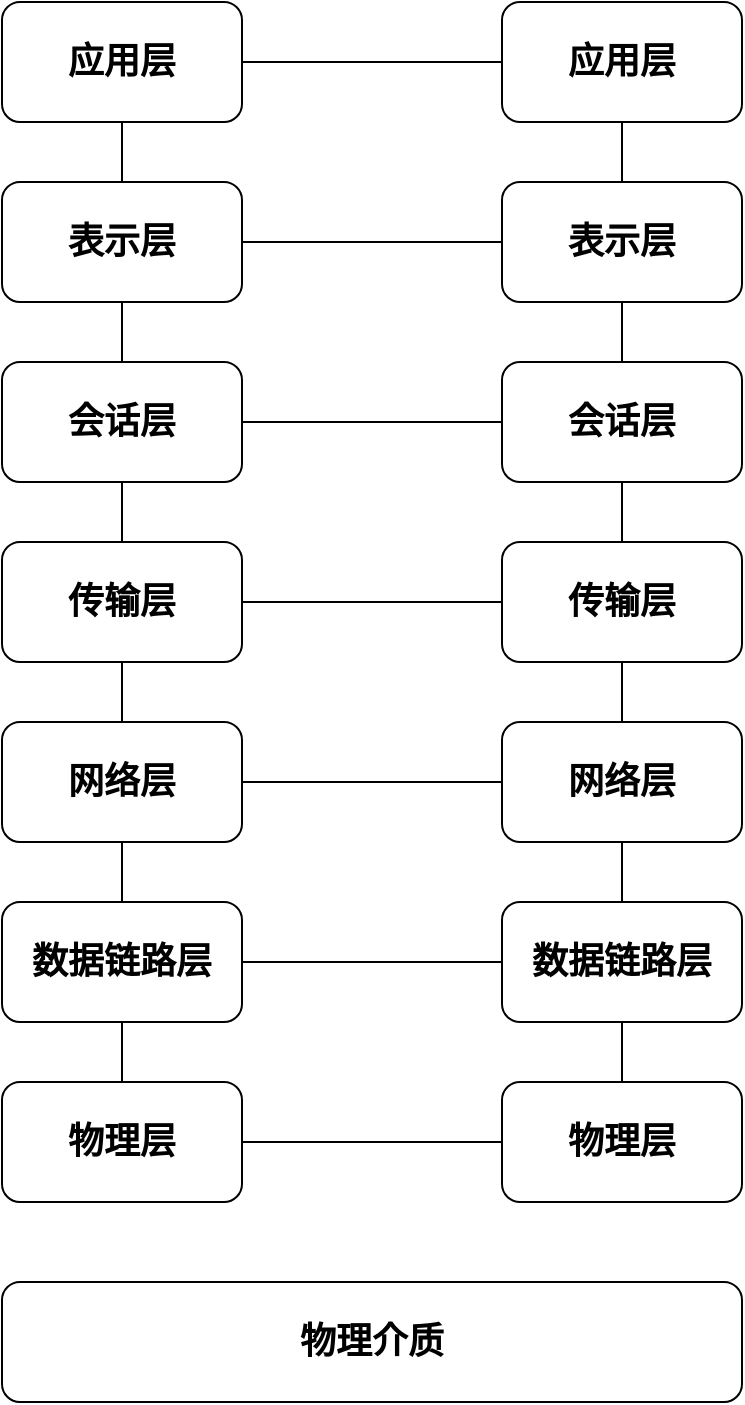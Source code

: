 <mxfile version="10.5.2" type="device"><diagram id="_y2VIIfJPsC9w4PpBg0k" name="第 1 页"><mxGraphModel dx="1058" dy="818" grid="1" gridSize="10" guides="1" tooltips="1" connect="1" arrows="1" fold="1" page="1" pageScale="1" pageWidth="827" pageHeight="1169" math="0" shadow="0"><root><mxCell id="0"/><mxCell id="1" parent="0"/><mxCell id="k1-KtxLLwBiWmwh3kWSG-17" style="rounded=0;orthogonalLoop=1;jettySize=auto;html=1;exitX=1;exitY=0.5;exitDx=0;exitDy=0;fontSize=18;endArrow=none;endFill=0;" edge="1" parent="1" source="k1-KtxLLwBiWmwh3kWSG-2" target="k1-KtxLLwBiWmwh3kWSG-10"><mxGeometry relative="1" as="geometry"/></mxCell><mxCell id="k1-KtxLLwBiWmwh3kWSG-24" style="edgeStyle=none;rounded=0;orthogonalLoop=1;jettySize=auto;html=1;exitX=0.5;exitY=1;exitDx=0;exitDy=0;entryX=0.5;entryY=0;entryDx=0;entryDy=0;endArrow=none;endFill=0;fontSize=18;" edge="1" parent="1" source="k1-KtxLLwBiWmwh3kWSG-2" target="k1-KtxLLwBiWmwh3kWSG-3"><mxGeometry relative="1" as="geometry"/></mxCell><mxCell id="k1-KtxLLwBiWmwh3kWSG-2" value="应用层" style="rounded=1;whiteSpace=wrap;html=1;fontSize=18;fontStyle=1" vertex="1" parent="1"><mxGeometry x="90" y="80" width="120" height="60" as="geometry"/></mxCell><mxCell id="k1-KtxLLwBiWmwh3kWSG-25" style="edgeStyle=none;rounded=0;orthogonalLoop=1;jettySize=auto;html=1;exitX=0.5;exitY=1;exitDx=0;exitDy=0;entryX=0.5;entryY=0;entryDx=0;entryDy=0;endArrow=none;endFill=0;fontSize=18;" edge="1" parent="1" source="k1-KtxLLwBiWmwh3kWSG-3" target="k1-KtxLLwBiWmwh3kWSG-5"><mxGeometry relative="1" as="geometry"/></mxCell><mxCell id="k1-KtxLLwBiWmwh3kWSG-32" style="edgeStyle=none;rounded=0;orthogonalLoop=1;jettySize=auto;html=1;exitX=1;exitY=0.5;exitDx=0;exitDy=0;endArrow=none;endFill=0;fontSize=18;" edge="1" parent="1" source="k1-KtxLLwBiWmwh3kWSG-3" target="k1-KtxLLwBiWmwh3kWSG-11"><mxGeometry relative="1" as="geometry"/></mxCell><mxCell id="k1-KtxLLwBiWmwh3kWSG-3" value="表示层" style="rounded=1;whiteSpace=wrap;html=1;fontSize=18;fontStyle=1" vertex="1" parent="1"><mxGeometry x="90" y="170" width="120" height="60" as="geometry"/></mxCell><mxCell id="k1-KtxLLwBiWmwh3kWSG-37" style="edgeStyle=none;rounded=0;orthogonalLoop=1;jettySize=auto;html=1;exitX=1;exitY=0.5;exitDx=0;exitDy=0;endArrow=none;endFill=0;fontSize=18;" edge="1" parent="1" source="k1-KtxLLwBiWmwh3kWSG-4" target="k1-KtxLLwBiWmwh3kWSG-12"><mxGeometry relative="1" as="geometry"/></mxCell><mxCell id="k1-KtxLLwBiWmwh3kWSG-4" value="物理层" style="rounded=1;whiteSpace=wrap;html=1;fontSize=18;fontStyle=1" vertex="1" parent="1"><mxGeometry x="90" y="620" width="120" height="60" as="geometry"/></mxCell><mxCell id="k1-KtxLLwBiWmwh3kWSG-26" style="edgeStyle=none;rounded=0;orthogonalLoop=1;jettySize=auto;html=1;exitX=0.5;exitY=1;exitDx=0;exitDy=0;entryX=0.5;entryY=0;entryDx=0;entryDy=0;endArrow=none;endFill=0;fontSize=18;" edge="1" parent="1" source="k1-KtxLLwBiWmwh3kWSG-5" target="k1-KtxLLwBiWmwh3kWSG-6"><mxGeometry relative="1" as="geometry"/></mxCell><mxCell id="k1-KtxLLwBiWmwh3kWSG-33" style="edgeStyle=none;rounded=0;orthogonalLoop=1;jettySize=auto;html=1;exitX=1;exitY=0.5;exitDx=0;exitDy=0;entryX=0;entryY=0.5;entryDx=0;entryDy=0;endArrow=none;endFill=0;fontSize=18;" edge="1" parent="1" source="k1-KtxLLwBiWmwh3kWSG-5" target="k1-KtxLLwBiWmwh3kWSG-13"><mxGeometry relative="1" as="geometry"/></mxCell><mxCell id="k1-KtxLLwBiWmwh3kWSG-5" value="会话层" style="rounded=1;whiteSpace=wrap;html=1;fontSize=18;fontStyle=1" vertex="1" parent="1"><mxGeometry x="90" y="260" width="120" height="60" as="geometry"/></mxCell><mxCell id="k1-KtxLLwBiWmwh3kWSG-29" style="edgeStyle=none;rounded=0;orthogonalLoop=1;jettySize=auto;html=1;exitX=0.5;exitY=1;exitDx=0;exitDy=0;entryX=0.5;entryY=0;entryDx=0;entryDy=0;endArrow=none;endFill=0;fontSize=18;" edge="1" parent="1" source="k1-KtxLLwBiWmwh3kWSG-6" target="k1-KtxLLwBiWmwh3kWSG-7"><mxGeometry relative="1" as="geometry"/></mxCell><mxCell id="k1-KtxLLwBiWmwh3kWSG-34" style="edgeStyle=none;rounded=0;orthogonalLoop=1;jettySize=auto;html=1;exitX=1;exitY=0.5;exitDx=0;exitDy=0;endArrow=none;endFill=0;fontSize=18;" edge="1" parent="1" source="k1-KtxLLwBiWmwh3kWSG-6" target="k1-KtxLLwBiWmwh3kWSG-14"><mxGeometry relative="1" as="geometry"/></mxCell><mxCell id="k1-KtxLLwBiWmwh3kWSG-6" value="传输层" style="rounded=1;whiteSpace=wrap;html=1;fontSize=18;fontStyle=1" vertex="1" parent="1"><mxGeometry x="90" y="350" width="120" height="60" as="geometry"/></mxCell><mxCell id="k1-KtxLLwBiWmwh3kWSG-30" style="edgeStyle=none;rounded=0;orthogonalLoop=1;jettySize=auto;html=1;exitX=0.5;exitY=1;exitDx=0;exitDy=0;entryX=0.5;entryY=0;entryDx=0;entryDy=0;endArrow=none;endFill=0;fontSize=18;" edge="1" parent="1" source="k1-KtxLLwBiWmwh3kWSG-7" target="k1-KtxLLwBiWmwh3kWSG-8"><mxGeometry relative="1" as="geometry"/></mxCell><mxCell id="k1-KtxLLwBiWmwh3kWSG-35" style="edgeStyle=none;rounded=0;orthogonalLoop=1;jettySize=auto;html=1;exitX=1;exitY=0.5;exitDx=0;exitDy=0;endArrow=none;endFill=0;fontSize=18;" edge="1" parent="1" source="k1-KtxLLwBiWmwh3kWSG-7" target="k1-KtxLLwBiWmwh3kWSG-15"><mxGeometry relative="1" as="geometry"/></mxCell><mxCell id="k1-KtxLLwBiWmwh3kWSG-7" value="网络层" style="rounded=1;whiteSpace=wrap;html=1;fontSize=18;fontStyle=1" vertex="1" parent="1"><mxGeometry x="90" y="440" width="120" height="60" as="geometry"/></mxCell><mxCell id="k1-KtxLLwBiWmwh3kWSG-31" style="edgeStyle=none;rounded=0;orthogonalLoop=1;jettySize=auto;html=1;exitX=0.5;exitY=1;exitDx=0;exitDy=0;entryX=0.5;entryY=0;entryDx=0;entryDy=0;endArrow=none;endFill=0;fontSize=18;" edge="1" parent="1" source="k1-KtxLLwBiWmwh3kWSG-8" target="k1-KtxLLwBiWmwh3kWSG-4"><mxGeometry relative="1" as="geometry"/></mxCell><mxCell id="k1-KtxLLwBiWmwh3kWSG-36" style="edgeStyle=none;rounded=0;orthogonalLoop=1;jettySize=auto;html=1;exitX=1;exitY=0.5;exitDx=0;exitDy=0;entryX=0;entryY=0.5;entryDx=0;entryDy=0;endArrow=none;endFill=0;fontSize=18;" edge="1" parent="1" source="k1-KtxLLwBiWmwh3kWSG-8" target="k1-KtxLLwBiWmwh3kWSG-16"><mxGeometry relative="1" as="geometry"/></mxCell><mxCell id="k1-KtxLLwBiWmwh3kWSG-8" value="数据链路层" style="rounded=1;whiteSpace=wrap;html=1;fontSize=18;fontStyle=1" vertex="1" parent="1"><mxGeometry x="90" y="530" width="120" height="60" as="geometry"/></mxCell><mxCell id="k1-KtxLLwBiWmwh3kWSG-18" style="edgeStyle=none;rounded=0;orthogonalLoop=1;jettySize=auto;html=1;exitX=0.5;exitY=1;exitDx=0;exitDy=0;entryX=0.5;entryY=0;entryDx=0;entryDy=0;endArrow=none;endFill=0;fontSize=18;" edge="1" parent="1" source="k1-KtxLLwBiWmwh3kWSG-10" target="k1-KtxLLwBiWmwh3kWSG-11"><mxGeometry relative="1" as="geometry"/></mxCell><mxCell id="k1-KtxLLwBiWmwh3kWSG-10" value="应用层" style="rounded=1;whiteSpace=wrap;html=1;fontSize=18;fontStyle=1" vertex="1" parent="1"><mxGeometry x="340" y="80" width="120" height="60" as="geometry"/></mxCell><mxCell id="k1-KtxLLwBiWmwh3kWSG-19" style="edgeStyle=none;rounded=0;orthogonalLoop=1;jettySize=auto;html=1;exitX=0.5;exitY=1;exitDx=0;exitDy=0;entryX=0.5;entryY=0;entryDx=0;entryDy=0;endArrow=none;endFill=0;fontSize=18;" edge="1" parent="1" source="k1-KtxLLwBiWmwh3kWSG-11" target="k1-KtxLLwBiWmwh3kWSG-13"><mxGeometry relative="1" as="geometry"/></mxCell><mxCell id="k1-KtxLLwBiWmwh3kWSG-11" value="表示层" style="rounded=1;whiteSpace=wrap;html=1;fontSize=18;fontStyle=1" vertex="1" parent="1"><mxGeometry x="340" y="170" width="120" height="60" as="geometry"/></mxCell><mxCell id="k1-KtxLLwBiWmwh3kWSG-12" value="物理层" style="rounded=1;whiteSpace=wrap;html=1;fontSize=18;fontStyle=1" vertex="1" parent="1"><mxGeometry x="340" y="620" width="120" height="60" as="geometry"/></mxCell><mxCell id="k1-KtxLLwBiWmwh3kWSG-20" style="edgeStyle=none;rounded=0;orthogonalLoop=1;jettySize=auto;html=1;exitX=0.5;exitY=1;exitDx=0;exitDy=0;entryX=0.5;entryY=0;entryDx=0;entryDy=0;endArrow=none;endFill=0;fontSize=18;" edge="1" parent="1" source="k1-KtxLLwBiWmwh3kWSG-13" target="k1-KtxLLwBiWmwh3kWSG-14"><mxGeometry relative="1" as="geometry"/></mxCell><mxCell id="k1-KtxLLwBiWmwh3kWSG-13" value="会话层" style="rounded=1;whiteSpace=wrap;html=1;fontSize=18;fontStyle=1" vertex="1" parent="1"><mxGeometry x="340" y="260" width="120" height="60" as="geometry"/></mxCell><mxCell id="k1-KtxLLwBiWmwh3kWSG-21" style="edgeStyle=none;rounded=0;orthogonalLoop=1;jettySize=auto;html=1;exitX=0.5;exitY=1;exitDx=0;exitDy=0;entryX=0.5;entryY=0;entryDx=0;entryDy=0;endArrow=none;endFill=0;fontSize=18;" edge="1" parent="1" source="k1-KtxLLwBiWmwh3kWSG-14" target="k1-KtxLLwBiWmwh3kWSG-15"><mxGeometry relative="1" as="geometry"/></mxCell><mxCell id="k1-KtxLLwBiWmwh3kWSG-14" value="传输层" style="rounded=1;whiteSpace=wrap;html=1;fontSize=18;fontStyle=1" vertex="1" parent="1"><mxGeometry x="340" y="350" width="120" height="60" as="geometry"/></mxCell><mxCell id="k1-KtxLLwBiWmwh3kWSG-22" style="edgeStyle=none;rounded=0;orthogonalLoop=1;jettySize=auto;html=1;exitX=0.5;exitY=1;exitDx=0;exitDy=0;entryX=0.5;entryY=0;entryDx=0;entryDy=0;endArrow=none;endFill=0;fontSize=18;" edge="1" parent="1" source="k1-KtxLLwBiWmwh3kWSG-15" target="k1-KtxLLwBiWmwh3kWSG-16"><mxGeometry relative="1" as="geometry"/></mxCell><mxCell id="k1-KtxLLwBiWmwh3kWSG-15" value="网络层" style="rounded=1;whiteSpace=wrap;html=1;fontSize=18;fontStyle=1" vertex="1" parent="1"><mxGeometry x="340" y="440" width="120" height="60" as="geometry"/></mxCell><mxCell id="k1-KtxLLwBiWmwh3kWSG-23" style="edgeStyle=none;rounded=0;orthogonalLoop=1;jettySize=auto;html=1;exitX=0.5;exitY=1;exitDx=0;exitDy=0;endArrow=none;endFill=0;fontSize=18;" edge="1" parent="1" source="k1-KtxLLwBiWmwh3kWSG-16" target="k1-KtxLLwBiWmwh3kWSG-12"><mxGeometry relative="1" as="geometry"/></mxCell><mxCell id="k1-KtxLLwBiWmwh3kWSG-16" value="数据链路层" style="rounded=1;whiteSpace=wrap;html=1;fontSize=18;fontStyle=1" vertex="1" parent="1"><mxGeometry x="340" y="530" width="120" height="60" as="geometry"/></mxCell><mxCell id="k1-KtxLLwBiWmwh3kWSG-38" value="物理介质" style="rounded=1;whiteSpace=wrap;html=1;fontSize=18;fontStyle=1" vertex="1" parent="1"><mxGeometry x="90" y="720" width="370" height="60" as="geometry"/></mxCell></root></mxGraphModel></diagram></mxfile>
